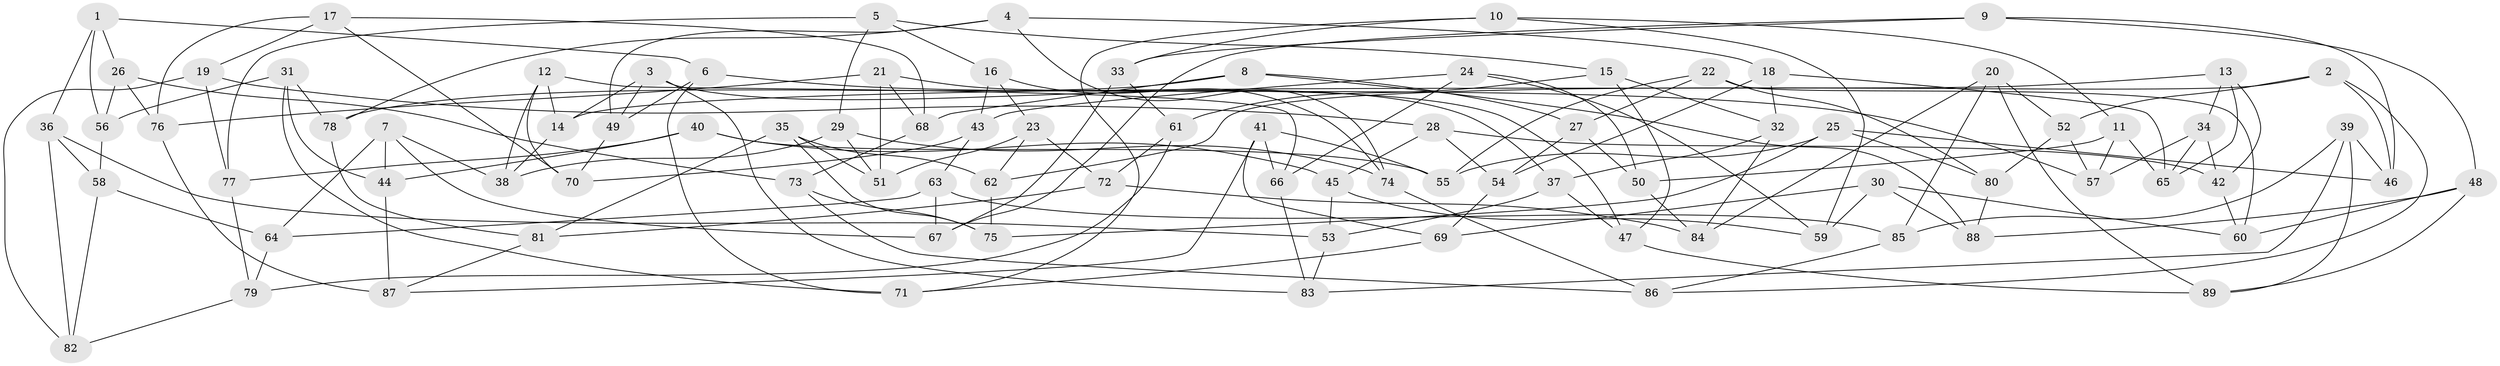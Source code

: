 // coarse degree distribution, {5: 0.10714285714285714, 6: 0.14285714285714285, 7: 0.17857142857142858, 10: 0.03571428571428571, 4: 0.07142857142857142, 11: 0.03571428571428571, 9: 0.14285714285714285, 3: 0.10714285714285714, 8: 0.14285714285714285, 2: 0.03571428571428571}
// Generated by graph-tools (version 1.1) at 2025/53/03/04/25 22:53:44]
// undirected, 89 vertices, 178 edges
graph export_dot {
  node [color=gray90,style=filled];
  1;
  2;
  3;
  4;
  5;
  6;
  7;
  8;
  9;
  10;
  11;
  12;
  13;
  14;
  15;
  16;
  17;
  18;
  19;
  20;
  21;
  22;
  23;
  24;
  25;
  26;
  27;
  28;
  29;
  30;
  31;
  32;
  33;
  34;
  35;
  36;
  37;
  38;
  39;
  40;
  41;
  42;
  43;
  44;
  45;
  46;
  47;
  48;
  49;
  50;
  51;
  52;
  53;
  54;
  55;
  56;
  57;
  58;
  59;
  60;
  61;
  62;
  63;
  64;
  65;
  66;
  67;
  68;
  69;
  70;
  71;
  72;
  73;
  74;
  75;
  76;
  77;
  78;
  79;
  80;
  81;
  82;
  83;
  84;
  85;
  86;
  87;
  88;
  89;
  1 -- 56;
  1 -- 36;
  1 -- 26;
  1 -- 6;
  2 -- 62;
  2 -- 46;
  2 -- 86;
  2 -- 52;
  3 -- 83;
  3 -- 14;
  3 -- 49;
  3 -- 37;
  4 -- 18;
  4 -- 49;
  4 -- 74;
  4 -- 78;
  5 -- 15;
  5 -- 29;
  5 -- 77;
  5 -- 16;
  6 -- 49;
  6 -- 71;
  6 -- 57;
  7 -- 64;
  7 -- 44;
  7 -- 38;
  7 -- 67;
  8 -- 27;
  8 -- 68;
  8 -- 78;
  8 -- 88;
  9 -- 33;
  9 -- 48;
  9 -- 46;
  9 -- 67;
  10 -- 59;
  10 -- 33;
  10 -- 11;
  10 -- 71;
  11 -- 57;
  11 -- 65;
  11 -- 50;
  12 -- 14;
  12 -- 70;
  12 -- 38;
  12 -- 66;
  13 -- 65;
  13 -- 34;
  13 -- 14;
  13 -- 42;
  14 -- 38;
  15 -- 47;
  15 -- 32;
  15 -- 61;
  16 -- 43;
  16 -- 74;
  16 -- 23;
  17 -- 19;
  17 -- 68;
  17 -- 76;
  17 -- 70;
  18 -- 54;
  18 -- 65;
  18 -- 32;
  19 -- 77;
  19 -- 82;
  19 -- 28;
  20 -- 84;
  20 -- 85;
  20 -- 52;
  20 -- 89;
  21 -- 76;
  21 -- 47;
  21 -- 68;
  21 -- 51;
  22 -- 27;
  22 -- 55;
  22 -- 80;
  22 -- 60;
  23 -- 72;
  23 -- 62;
  23 -- 51;
  24 -- 66;
  24 -- 50;
  24 -- 43;
  24 -- 59;
  25 -- 75;
  25 -- 46;
  25 -- 80;
  25 -- 55;
  26 -- 56;
  26 -- 73;
  26 -- 76;
  27 -- 54;
  27 -- 50;
  28 -- 45;
  28 -- 42;
  28 -- 54;
  29 -- 51;
  29 -- 38;
  29 -- 74;
  30 -- 88;
  30 -- 60;
  30 -- 59;
  30 -- 69;
  31 -- 78;
  31 -- 56;
  31 -- 71;
  31 -- 44;
  32 -- 37;
  32 -- 84;
  33 -- 67;
  33 -- 61;
  34 -- 65;
  34 -- 42;
  34 -- 57;
  35 -- 75;
  35 -- 51;
  35 -- 62;
  35 -- 81;
  36 -- 58;
  36 -- 82;
  36 -- 53;
  37 -- 47;
  37 -- 53;
  39 -- 89;
  39 -- 83;
  39 -- 46;
  39 -- 85;
  40 -- 77;
  40 -- 45;
  40 -- 55;
  40 -- 44;
  41 -- 55;
  41 -- 69;
  41 -- 87;
  41 -- 66;
  42 -- 60;
  43 -- 70;
  43 -- 63;
  44 -- 87;
  45 -- 53;
  45 -- 59;
  47 -- 89;
  48 -- 60;
  48 -- 89;
  48 -- 88;
  49 -- 70;
  50 -- 84;
  52 -- 80;
  52 -- 57;
  53 -- 83;
  54 -- 69;
  56 -- 58;
  58 -- 82;
  58 -- 64;
  61 -- 79;
  61 -- 72;
  62 -- 75;
  63 -- 67;
  63 -- 85;
  63 -- 64;
  64 -- 79;
  66 -- 83;
  68 -- 73;
  69 -- 71;
  72 -- 84;
  72 -- 81;
  73 -- 75;
  73 -- 86;
  74 -- 86;
  76 -- 87;
  77 -- 79;
  78 -- 81;
  79 -- 82;
  80 -- 88;
  81 -- 87;
  85 -- 86;
}
